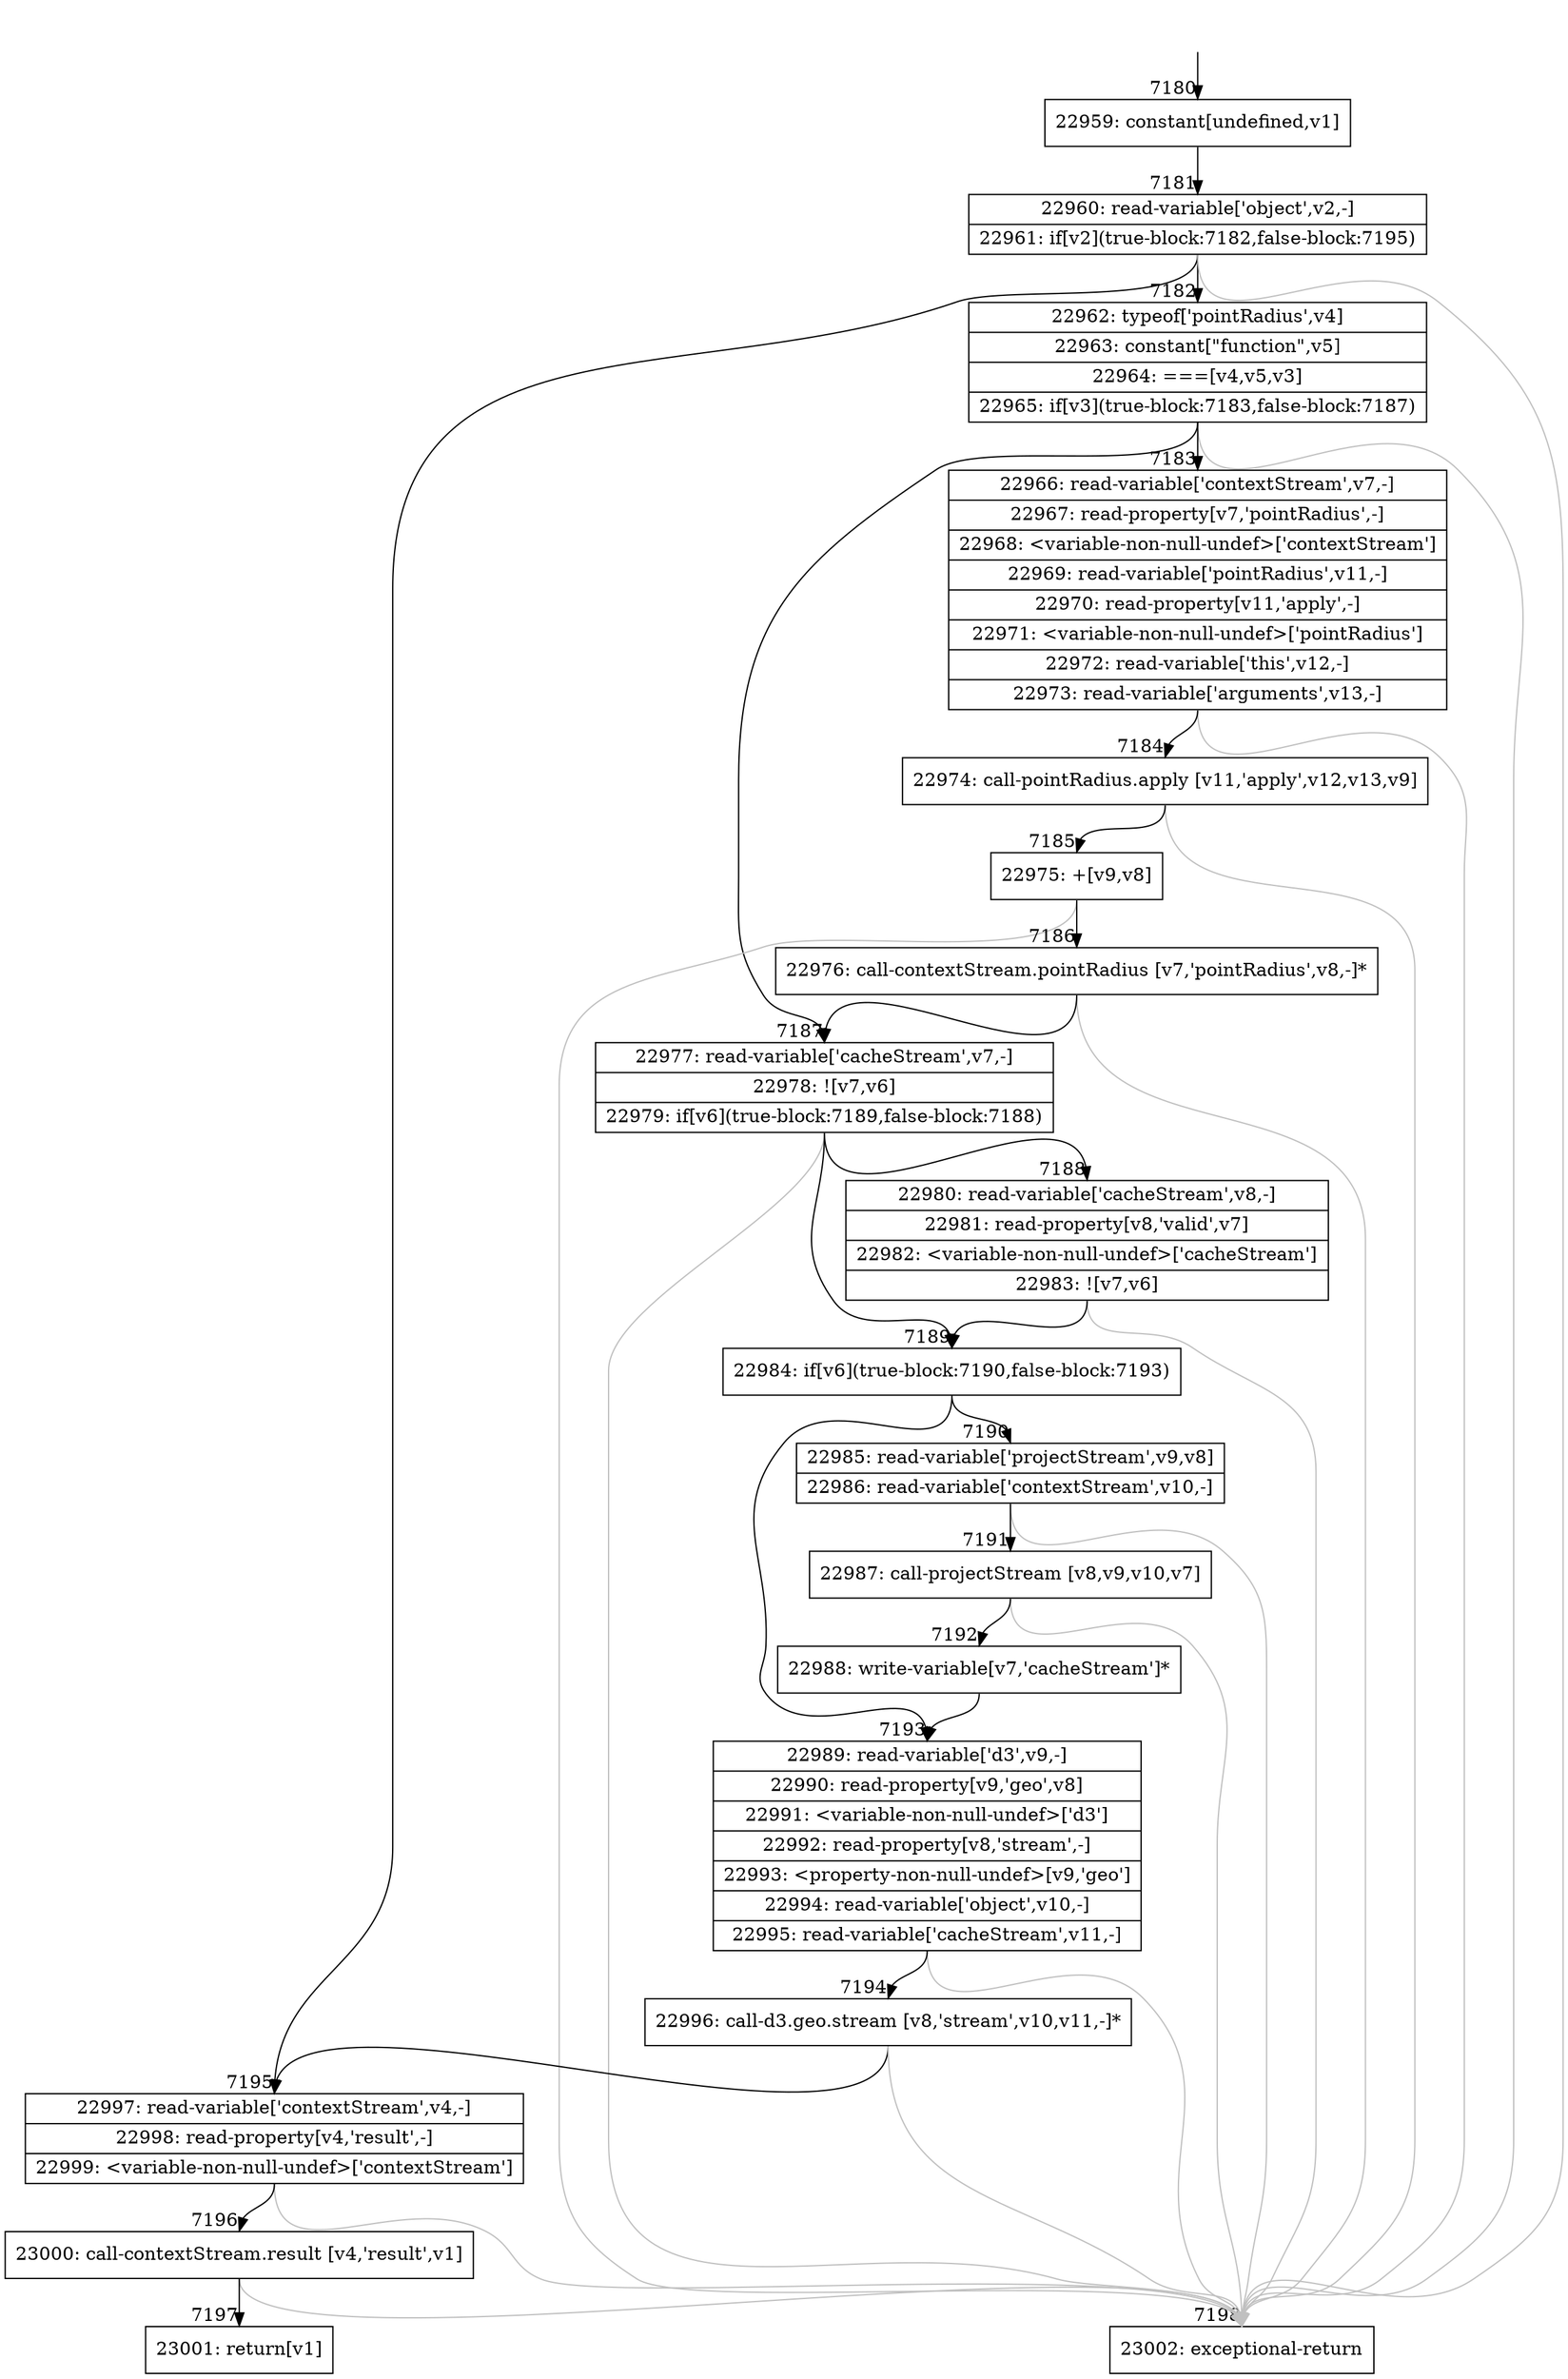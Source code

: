 digraph {
rankdir="TD"
BB_entry665[shape=none,label=""];
BB_entry665 -> BB7180 [tailport=s, headport=n, headlabel="    7180"]
BB7180 [shape=record label="{22959: constant[undefined,v1]}" ] 
BB7180 -> BB7181 [tailport=s, headport=n, headlabel="      7181"]
BB7181 [shape=record label="{22960: read-variable['object',v2,-]|22961: if[v2](true-block:7182,false-block:7195)}" ] 
BB7181 -> BB7182 [tailport=s, headport=n, headlabel="      7182"]
BB7181 -> BB7195 [tailport=s, headport=n, headlabel="      7195"]
BB7181 -> BB7198 [tailport=s, headport=n, color=gray, headlabel="      7198"]
BB7182 [shape=record label="{22962: typeof['pointRadius',v4]|22963: constant[\"function\",v5]|22964: ===[v4,v5,v3]|22965: if[v3](true-block:7183,false-block:7187)}" ] 
BB7182 -> BB7183 [tailport=s, headport=n, headlabel="      7183"]
BB7182 -> BB7187 [tailport=s, headport=n, headlabel="      7187"]
BB7182 -> BB7198 [tailport=s, headport=n, color=gray]
BB7183 [shape=record label="{22966: read-variable['contextStream',v7,-]|22967: read-property[v7,'pointRadius',-]|22968: \<variable-non-null-undef\>['contextStream']|22969: read-variable['pointRadius',v11,-]|22970: read-property[v11,'apply',-]|22971: \<variable-non-null-undef\>['pointRadius']|22972: read-variable['this',v12,-]|22973: read-variable['arguments',v13,-]}" ] 
BB7183 -> BB7184 [tailport=s, headport=n, headlabel="      7184"]
BB7183 -> BB7198 [tailport=s, headport=n, color=gray]
BB7184 [shape=record label="{22974: call-pointRadius.apply [v11,'apply',v12,v13,v9]}" ] 
BB7184 -> BB7185 [tailport=s, headport=n, headlabel="      7185"]
BB7184 -> BB7198 [tailport=s, headport=n, color=gray]
BB7185 [shape=record label="{22975: +[v9,v8]}" ] 
BB7185 -> BB7186 [tailport=s, headport=n, headlabel="      7186"]
BB7185 -> BB7198 [tailport=s, headport=n, color=gray]
BB7186 [shape=record label="{22976: call-contextStream.pointRadius [v7,'pointRadius',v8,-]*}" ] 
BB7186 -> BB7187 [tailport=s, headport=n]
BB7186 -> BB7198 [tailport=s, headport=n, color=gray]
BB7187 [shape=record label="{22977: read-variable['cacheStream',v7,-]|22978: ![v7,v6]|22979: if[v6](true-block:7189,false-block:7188)}" ] 
BB7187 -> BB7189 [tailport=s, headport=n, headlabel="      7189"]
BB7187 -> BB7188 [tailport=s, headport=n, headlabel="      7188"]
BB7187 -> BB7198 [tailport=s, headport=n, color=gray]
BB7188 [shape=record label="{22980: read-variable['cacheStream',v8,-]|22981: read-property[v8,'valid',v7]|22982: \<variable-non-null-undef\>['cacheStream']|22983: ![v7,v6]}" ] 
BB7188 -> BB7189 [tailport=s, headport=n]
BB7188 -> BB7198 [tailport=s, headport=n, color=gray]
BB7189 [shape=record label="{22984: if[v6](true-block:7190,false-block:7193)}" ] 
BB7189 -> BB7190 [tailport=s, headport=n, headlabel="      7190"]
BB7189 -> BB7193 [tailport=s, headport=n, headlabel="      7193"]
BB7190 [shape=record label="{22985: read-variable['projectStream',v9,v8]|22986: read-variable['contextStream',v10,-]}" ] 
BB7190 -> BB7191 [tailport=s, headport=n, headlabel="      7191"]
BB7190 -> BB7198 [tailport=s, headport=n, color=gray]
BB7191 [shape=record label="{22987: call-projectStream [v8,v9,v10,v7]}" ] 
BB7191 -> BB7192 [tailport=s, headport=n, headlabel="      7192"]
BB7191 -> BB7198 [tailport=s, headport=n, color=gray]
BB7192 [shape=record label="{22988: write-variable[v7,'cacheStream']*}" ] 
BB7192 -> BB7193 [tailport=s, headport=n]
BB7193 [shape=record label="{22989: read-variable['d3',v9,-]|22990: read-property[v9,'geo',v8]|22991: \<variable-non-null-undef\>['d3']|22992: read-property[v8,'stream',-]|22993: \<property-non-null-undef\>[v9,'geo']|22994: read-variable['object',v10,-]|22995: read-variable['cacheStream',v11,-]}" ] 
BB7193 -> BB7194 [tailport=s, headport=n, headlabel="      7194"]
BB7193 -> BB7198 [tailport=s, headport=n, color=gray]
BB7194 [shape=record label="{22996: call-d3.geo.stream [v8,'stream',v10,v11,-]*}" ] 
BB7194 -> BB7195 [tailport=s, headport=n]
BB7194 -> BB7198 [tailport=s, headport=n, color=gray]
BB7195 [shape=record label="{22997: read-variable['contextStream',v4,-]|22998: read-property[v4,'result',-]|22999: \<variable-non-null-undef\>['contextStream']}" ] 
BB7195 -> BB7196 [tailport=s, headport=n, headlabel="      7196"]
BB7195 -> BB7198 [tailport=s, headport=n, color=gray]
BB7196 [shape=record label="{23000: call-contextStream.result [v4,'result',v1]}" ] 
BB7196 -> BB7197 [tailport=s, headport=n, headlabel="      7197"]
BB7196 -> BB7198 [tailport=s, headport=n, color=gray]
BB7197 [shape=record label="{23001: return[v1]}" ] 
BB7198 [shape=record label="{23002: exceptional-return}" ] 
//#$~ 4200
}
